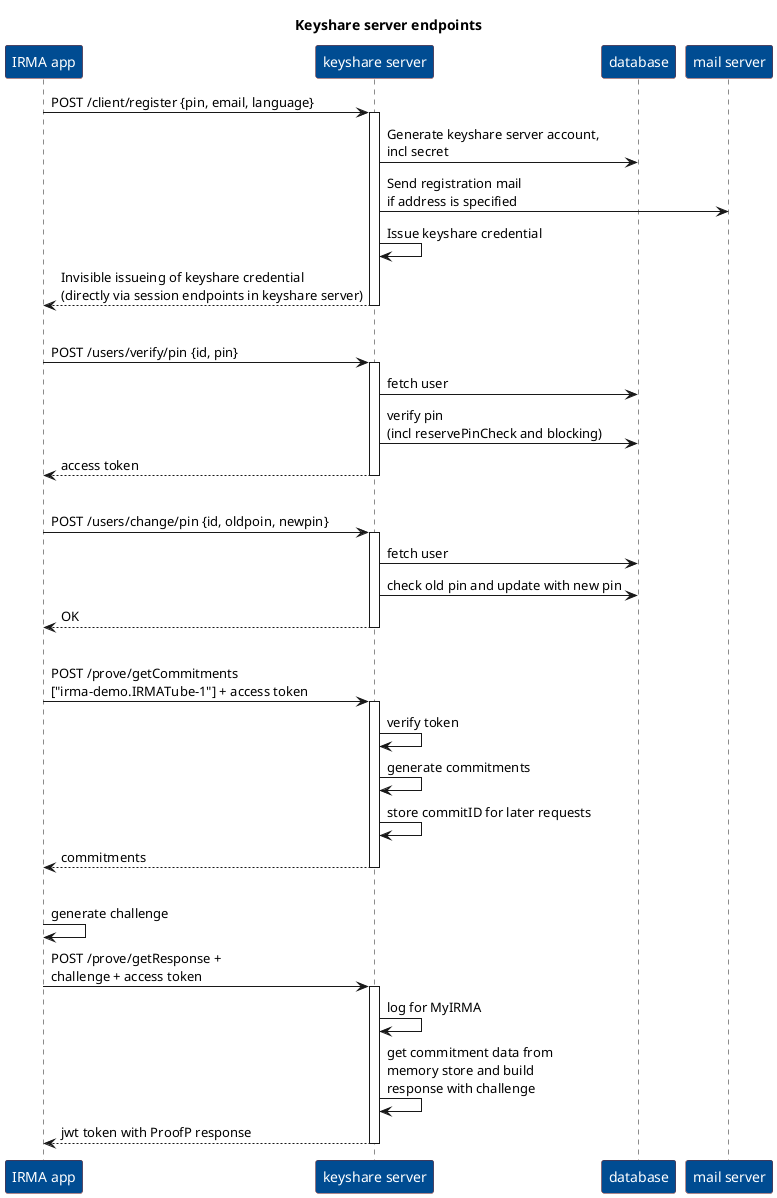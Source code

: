 @startuml
skinparam sequence {
backgroundColor #transparent
ActorBorderColor #7A2626
ActorBackgroundColor #transparent
ParticipantBorderColor #7A2626
ParticipantBackgroundColor #004C92
ParticipantFontColor white
}
participant "IRMA app" as app
participant "keyshare server" as keyshare
participant "database" as db
participant "mail server" as mail

title Keyshare server endpoints

app -> keyshare ++: POST /client/register {pin, email, language}
keyshare -> db: Generate keyshare server account, \nincl secret
keyshare -> mail: Send registration mail \nif address is specified
keyshare -> keyshare: Issue keyshare credential
return Invisible issueing of keyshare credential \n(directly via session endpoints in keyshare server)
|||

app -> keyshare ++: POST /users/verify/pin {id, pin}
keyshare -> db: fetch user
keyshare -> db: verify pin \n(incl reservePinCheck and blocking)
return access token
|||

app -> keyshare ++: POST /users/change/pin {id, oldpoin, newpin}
keyshare -> db: fetch user
keyshare -> db: check old pin and update with new pin
return OK
|||

app -> keyshare ++: POST /prove/getCommitments \n["irma-demo.IRMATube-1"] + access token
keyshare -> keyshare: verify token
keyshare -> keyshare: generate commitments
keyshare -> keyshare: store commitID for later requests
return commitments
|||

app -> app: generate challenge
app -> keyshare ++: POST /prove/getResponse + \nchallenge + access token
keyshare -> keyshare: log for MyIRMA
keyshare -> keyshare: get commitment data from \nmemory store and build \nresponse with challenge
return jwt token with ProofP response

@enduml
